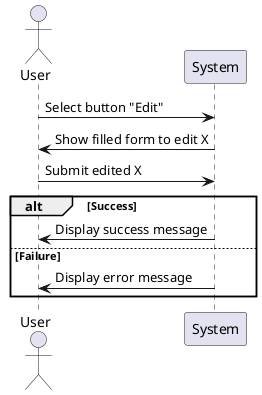 @startuml
actor User
participant "System" as System

User -> System: Select button "Edit"
System -> User: Show filled form to edit X

User -> System: Submit edited X
alt Success
    System -> User: Display success message
else Failure
    System -> User: Display error message
end
@enduml